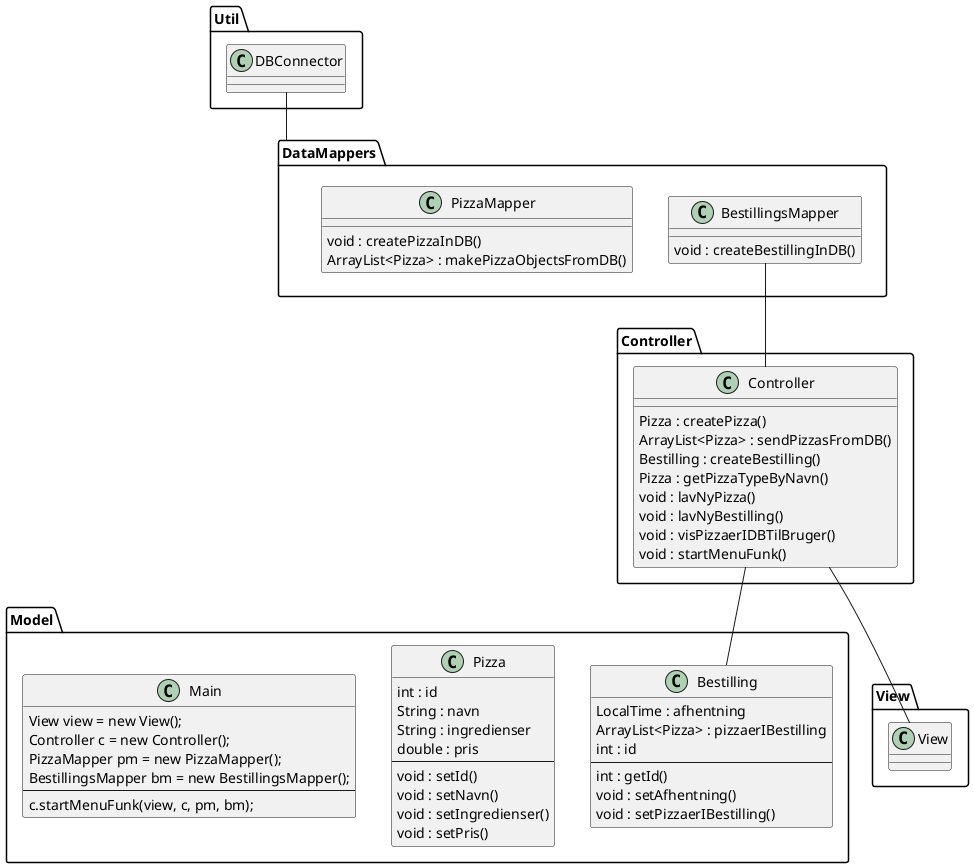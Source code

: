 @startuml


Controller.Controller -- Model.Bestilling

Controller.Controller -- View.View

DataMappers.BestillingsMapper -- Controller.Controller

Util.DBConnector -- DataMappers

class Controller.Controller {
Pizza : createPizza()
ArrayList<Pizza> : sendPizzasFromDB()
Bestilling : createBestilling()
Pizza : getPizzaTypeByNavn()
void : lavNyPizza()
void : lavNyBestilling()
void : visPizzaerIDBTilBruger()
void : startMenuFunk()

}
class Model.Bestilling {
LocalTime : afhentning
ArrayList<Pizza> : pizzaerIBestilling
int : id
--
int : getId()
void : setAfhentning()
void : setPizzaerIBestilling()
}

class Model.Pizza {
int : id
String : navn
String : ingredienser
double : pris
--
void : setId()
void : setNavn()
void : setIngredienser()
void : setPris()
}

class Model.Main {
View view = new View();
Controller c = new Controller();
PizzaMapper pm = new PizzaMapper();
BestillingsMapper bm = new BestillingsMapper();
--
c.startMenuFunk(view, c, pm, bm);
}

class DataMappers.BestillingsMapper {
void : createBestillingInDB()
}

class DataMappers.PizzaMapper {
void : createPizzaInDB()
ArrayList<Pizza> : makePizzaObjectsFromDB()
}

class Util.DBConnector {
}

@enduml